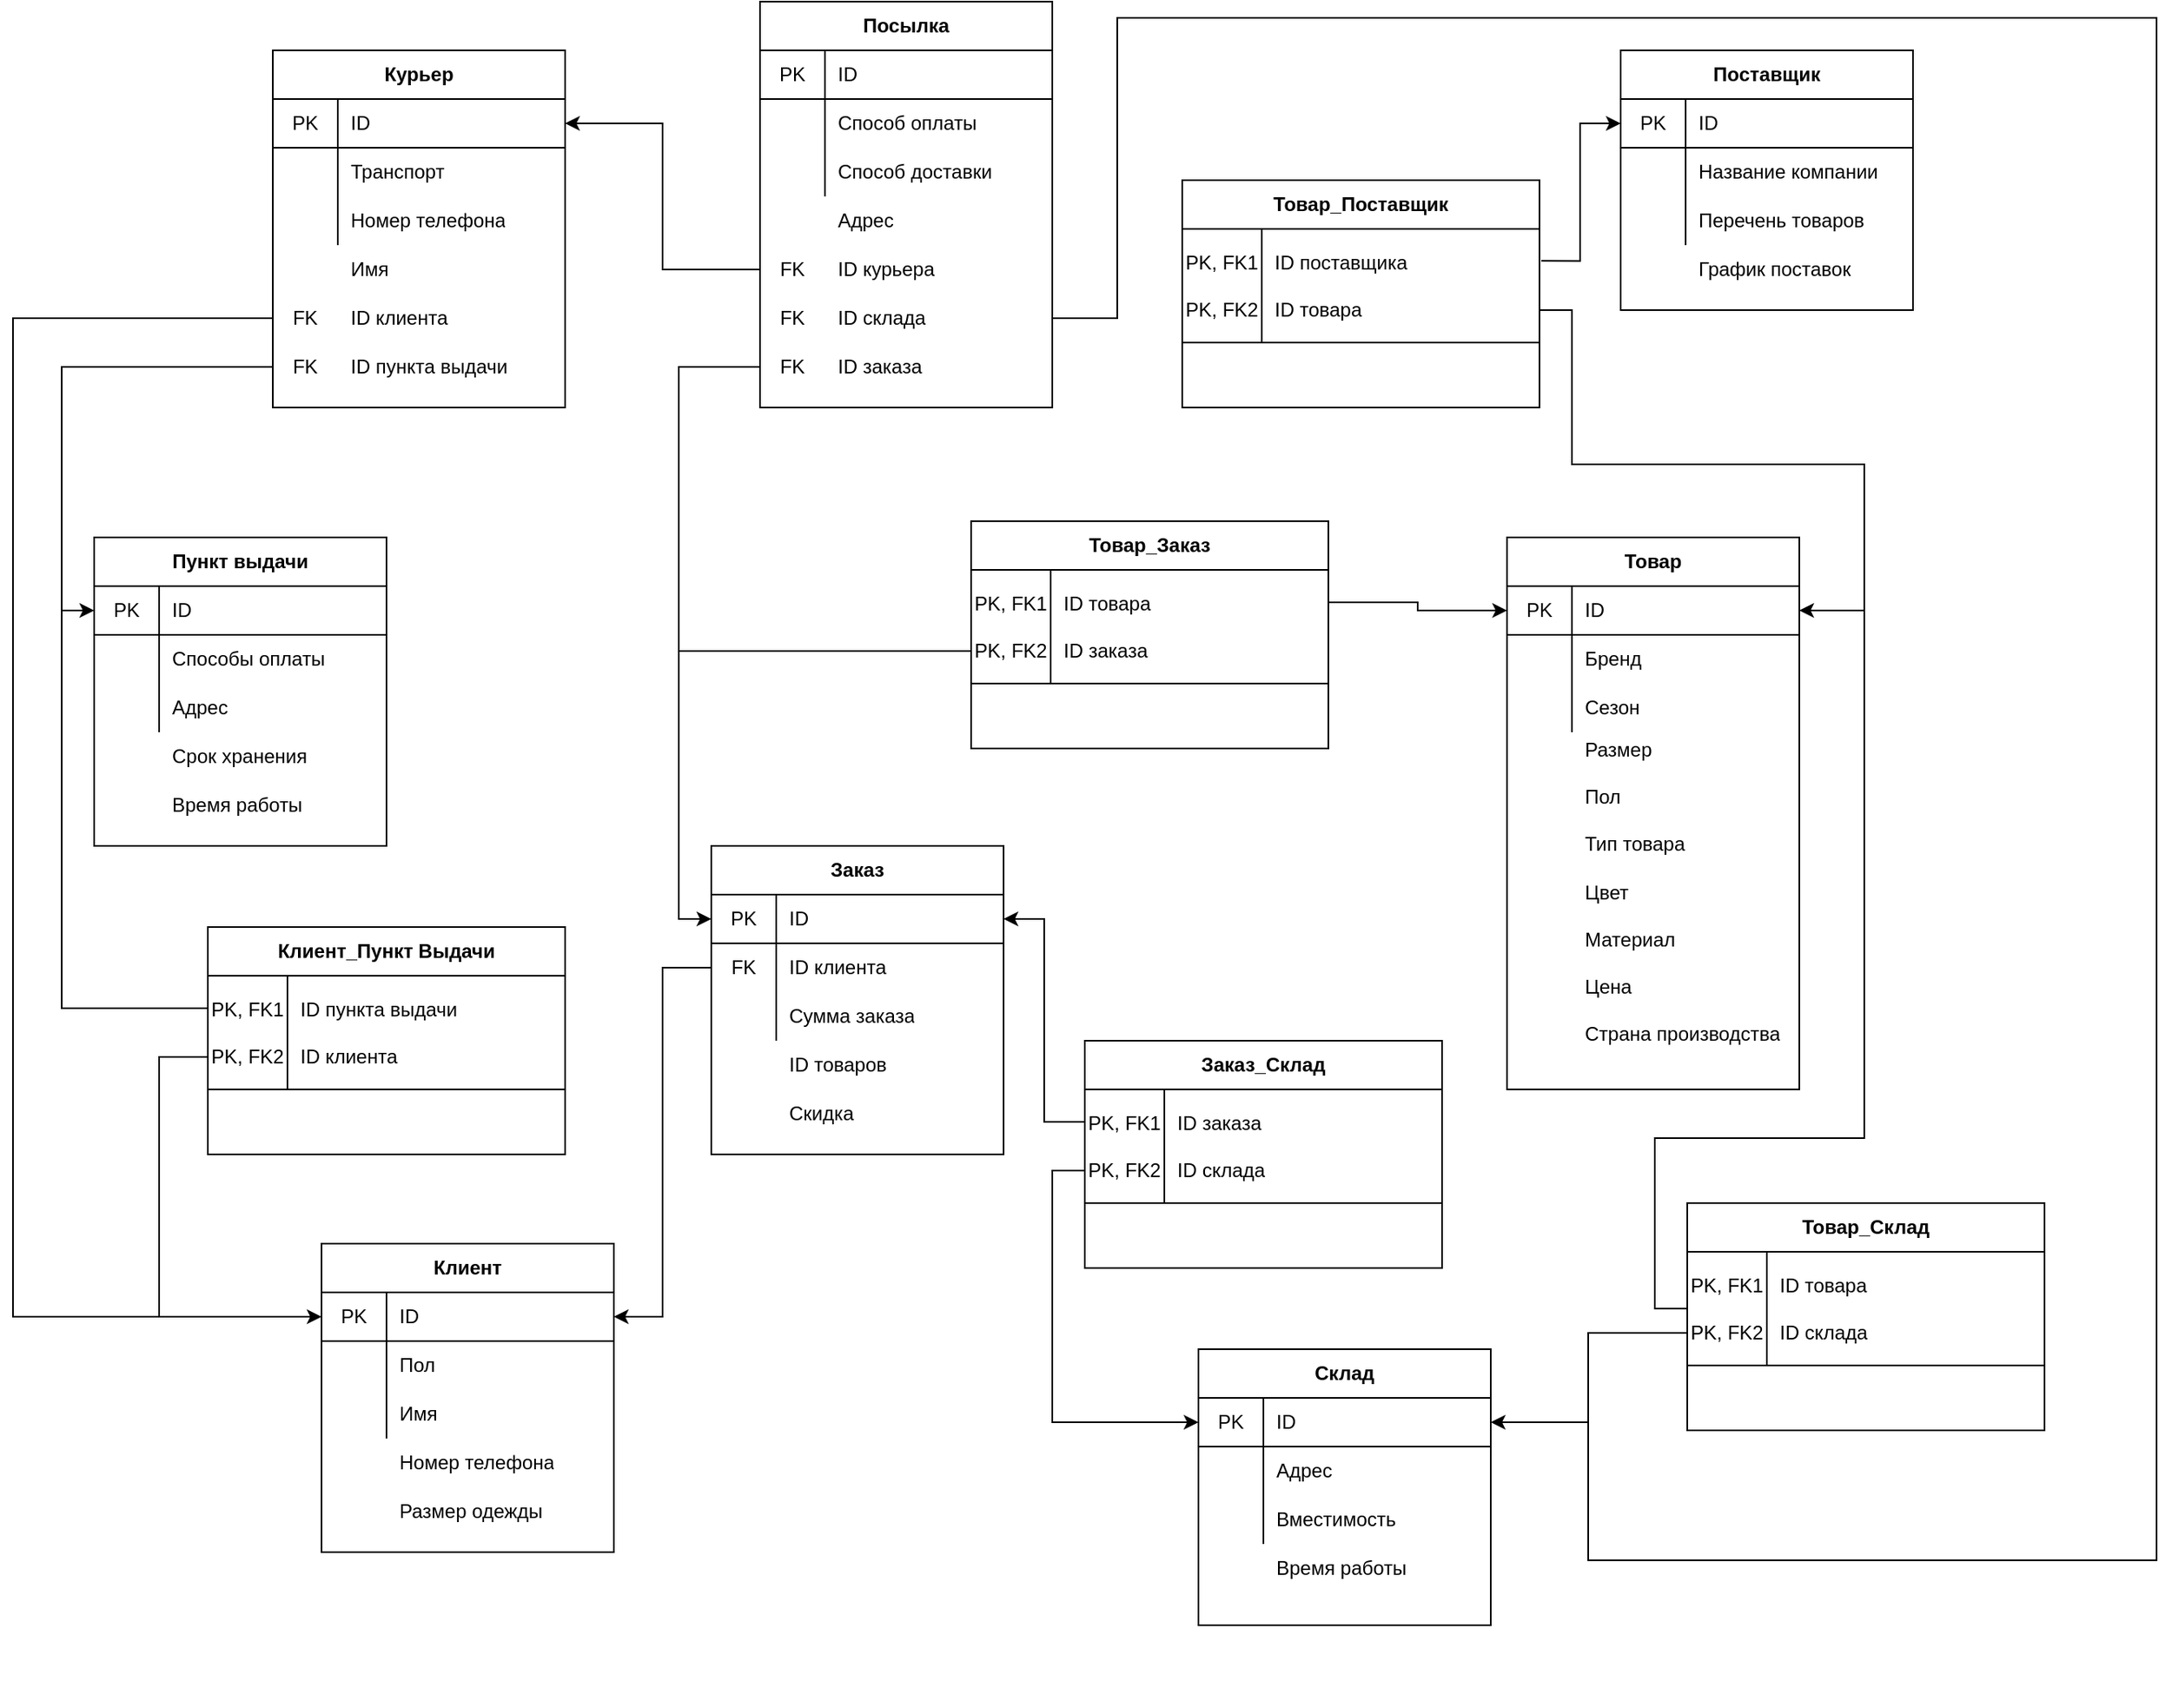 <mxfile version="13.7.9" type="github"><diagram id="lGKr7dU0mGZIIrM9pEWA" name="Page-1"><mxGraphModel dx="1609" dy="420" grid="1" gridSize="10" guides="1" tooltips="1" connect="1" arrows="1" fold="1" page="1" pageScale="1" pageWidth="827" pageHeight="1169" math="0" shadow="0"><root><mxCell id="0"/><mxCell id="1" parent="0"/><mxCell id="93q_RqFj7DSMZE6-uNA1-21" value="" style="group" vertex="1" connectable="0" parent="1"><mxGeometry x="150" y="70" width="180" height="220" as="geometry"/></mxCell><mxCell id="93q_RqFj7DSMZE6-uNA1-2" value="Курьер" style="shape=table;html=1;whiteSpace=wrap;startSize=30;container=1;collapsible=0;childLayout=tableLayout;fixedRows=1;rowLines=0;fontStyle=1;align=center;" vertex="1" parent="93q_RqFj7DSMZE6-uNA1-21"><mxGeometry width="180" height="220" as="geometry"/></mxCell><mxCell id="93q_RqFj7DSMZE6-uNA1-3" value="" style="shape=partialRectangle;html=1;whiteSpace=wrap;collapsible=0;dropTarget=0;pointerEvents=0;fillColor=none;top=0;left=0;bottom=1;right=0;points=[[0,0.5],[1,0.5]];portConstraint=eastwest;" vertex="1" parent="93q_RqFj7DSMZE6-uNA1-2"><mxGeometry y="30" width="180" height="30" as="geometry"/></mxCell><mxCell id="93q_RqFj7DSMZE6-uNA1-4" value="PK" style="shape=partialRectangle;html=1;whiteSpace=wrap;connectable=0;fillColor=none;top=0;left=0;bottom=0;right=0;overflow=hidden;" vertex="1" parent="93q_RqFj7DSMZE6-uNA1-3"><mxGeometry width="40" height="30" as="geometry"/></mxCell><mxCell id="93q_RqFj7DSMZE6-uNA1-5" value="ID" style="shape=partialRectangle;html=1;whiteSpace=wrap;connectable=0;fillColor=none;top=0;left=0;bottom=0;right=0;align=left;spacingLeft=6;overflow=hidden;" vertex="1" parent="93q_RqFj7DSMZE6-uNA1-3"><mxGeometry x="40" width="140" height="30" as="geometry"/></mxCell><mxCell id="93q_RqFj7DSMZE6-uNA1-6" value="" style="shape=partialRectangle;html=1;whiteSpace=wrap;collapsible=0;dropTarget=0;pointerEvents=0;fillColor=none;top=0;left=0;bottom=0;right=0;points=[[0,0.5],[1,0.5]];portConstraint=eastwest;" vertex="1" parent="93q_RqFj7DSMZE6-uNA1-2"><mxGeometry y="60" width="180" height="30" as="geometry"/></mxCell><mxCell id="93q_RqFj7DSMZE6-uNA1-7" value="" style="shape=partialRectangle;html=1;whiteSpace=wrap;connectable=0;fillColor=none;top=0;left=0;bottom=0;right=0;overflow=hidden;" vertex="1" parent="93q_RqFj7DSMZE6-uNA1-6"><mxGeometry width="40" height="30" as="geometry"/></mxCell><mxCell id="93q_RqFj7DSMZE6-uNA1-8" value="Транспорт" style="shape=partialRectangle;html=1;whiteSpace=wrap;connectable=0;fillColor=none;top=0;left=0;bottom=0;right=0;align=left;spacingLeft=6;overflow=hidden;" vertex="1" parent="93q_RqFj7DSMZE6-uNA1-6"><mxGeometry x="40" width="140" height="30" as="geometry"/></mxCell><mxCell id="93q_RqFj7DSMZE6-uNA1-9" value="" style="shape=partialRectangle;html=1;whiteSpace=wrap;collapsible=0;dropTarget=0;pointerEvents=0;fillColor=none;top=0;left=0;bottom=0;right=0;points=[[0,0.5],[1,0.5]];portConstraint=eastwest;" vertex="1" parent="93q_RqFj7DSMZE6-uNA1-2"><mxGeometry y="90" width="180" height="30" as="geometry"/></mxCell><mxCell id="93q_RqFj7DSMZE6-uNA1-10" value="" style="shape=partialRectangle;html=1;whiteSpace=wrap;connectable=0;fillColor=none;top=0;left=0;bottom=0;right=0;overflow=hidden;" vertex="1" parent="93q_RqFj7DSMZE6-uNA1-9"><mxGeometry width="40" height="30" as="geometry"/></mxCell><mxCell id="93q_RqFj7DSMZE6-uNA1-11" value="Номер телефона" style="shape=partialRectangle;html=1;whiteSpace=wrap;connectable=0;fillColor=none;top=0;left=0;bottom=0;right=0;align=left;spacingLeft=6;overflow=hidden;" vertex="1" parent="93q_RqFj7DSMZE6-uNA1-9"><mxGeometry x="40" width="140" height="30" as="geometry"/></mxCell><mxCell id="93q_RqFj7DSMZE6-uNA1-12" value="" style="shape=partialRectangle;html=1;whiteSpace=wrap;collapsible=0;dropTarget=0;pointerEvents=0;fillColor=none;top=0;left=0;bottom=0;right=0;points=[[0,0.5],[1,0.5]];portConstraint=eastwest;" vertex="1" parent="93q_RqFj7DSMZE6-uNA1-21"><mxGeometry y="120" width="180" height="30" as="geometry"/></mxCell><mxCell id="93q_RqFj7DSMZE6-uNA1-13" value="" style="shape=partialRectangle;html=1;whiteSpace=wrap;connectable=0;fillColor=none;top=0;left=0;bottom=0;right=0;overflow=hidden;" vertex="1" parent="93q_RqFj7DSMZE6-uNA1-12"><mxGeometry x="-10" width="50" height="30" as="geometry"/></mxCell><mxCell id="93q_RqFj7DSMZE6-uNA1-14" value="Имя" style="shape=partialRectangle;html=1;whiteSpace=wrap;connectable=0;fillColor=none;top=0;left=0;bottom=0;right=0;align=left;spacingLeft=6;overflow=hidden;" vertex="1" parent="93q_RqFj7DSMZE6-uNA1-12"><mxGeometry x="40" width="140" height="30" as="geometry"/></mxCell><mxCell id="93q_RqFj7DSMZE6-uNA1-15" value="" style="shape=partialRectangle;html=1;whiteSpace=wrap;collapsible=0;dropTarget=0;pointerEvents=0;fillColor=none;top=0;left=0;bottom=0;right=0;points=[[0,0.5],[1,0.5]];portConstraint=eastwest;" vertex="1" parent="93q_RqFj7DSMZE6-uNA1-21"><mxGeometry y="150" width="180" height="30" as="geometry"/></mxCell><mxCell id="93q_RqFj7DSMZE6-uNA1-16" value="FK" style="shape=partialRectangle;html=1;whiteSpace=wrap;connectable=0;fillColor=none;top=0;left=0;bottom=0;right=0;overflow=hidden;" vertex="1" parent="93q_RqFj7DSMZE6-uNA1-15"><mxGeometry width="40" height="30" as="geometry"/></mxCell><mxCell id="93q_RqFj7DSMZE6-uNA1-17" value="ID клиента" style="shape=partialRectangle;html=1;whiteSpace=wrap;connectable=0;fillColor=none;top=0;left=0;bottom=0;right=0;align=left;spacingLeft=6;overflow=hidden;" vertex="1" parent="93q_RqFj7DSMZE6-uNA1-15"><mxGeometry x="40" width="140" height="30" as="geometry"/></mxCell><mxCell id="93q_RqFj7DSMZE6-uNA1-18" value="" style="shape=partialRectangle;html=1;whiteSpace=wrap;collapsible=0;dropTarget=0;pointerEvents=0;fillColor=none;top=0;left=0;bottom=0;right=0;points=[[0,0.5],[1,0.5]];portConstraint=eastwest;" vertex="1" parent="93q_RqFj7DSMZE6-uNA1-21"><mxGeometry y="180" width="180" height="30" as="geometry"/></mxCell><mxCell id="93q_RqFj7DSMZE6-uNA1-19" value="FK" style="shape=partialRectangle;html=1;whiteSpace=wrap;connectable=0;fillColor=none;top=0;left=0;bottom=0;right=0;overflow=hidden;" vertex="1" parent="93q_RqFj7DSMZE6-uNA1-18"><mxGeometry width="40" height="30" as="geometry"/></mxCell><mxCell id="93q_RqFj7DSMZE6-uNA1-20" value="ID пункта выдачи" style="shape=partialRectangle;html=1;whiteSpace=wrap;connectable=0;fillColor=none;top=0;left=0;bottom=0;right=0;align=left;spacingLeft=6;overflow=hidden;" vertex="1" parent="93q_RqFj7DSMZE6-uNA1-18"><mxGeometry x="40" width="140" height="30" as="geometry"/></mxCell><mxCell id="93q_RqFj7DSMZE6-uNA1-44" value="" style="group" vertex="1" connectable="0" parent="1"><mxGeometry x="450" y="40" width="180" height="250" as="geometry"/></mxCell><mxCell id="93q_RqFj7DSMZE6-uNA1-22" value="Посылка" style="shape=table;html=1;whiteSpace=wrap;startSize=30;container=1;collapsible=0;childLayout=tableLayout;fixedRows=1;rowLines=0;fontStyle=1;align=center;" vertex="1" parent="93q_RqFj7DSMZE6-uNA1-44"><mxGeometry width="180" height="250" as="geometry"/></mxCell><mxCell id="93q_RqFj7DSMZE6-uNA1-23" value="" style="shape=partialRectangle;html=1;whiteSpace=wrap;collapsible=0;dropTarget=0;pointerEvents=0;fillColor=none;top=0;left=0;bottom=1;right=0;points=[[0,0.5],[1,0.5]];portConstraint=eastwest;" vertex="1" parent="93q_RqFj7DSMZE6-uNA1-22"><mxGeometry y="30" width="180" height="30" as="geometry"/></mxCell><mxCell id="93q_RqFj7DSMZE6-uNA1-24" value="PK" style="shape=partialRectangle;html=1;whiteSpace=wrap;connectable=0;fillColor=none;top=0;left=0;bottom=0;right=0;overflow=hidden;" vertex="1" parent="93q_RqFj7DSMZE6-uNA1-23"><mxGeometry width="40" height="30" as="geometry"/></mxCell><mxCell id="93q_RqFj7DSMZE6-uNA1-25" value="ID" style="shape=partialRectangle;html=1;whiteSpace=wrap;connectable=0;fillColor=none;top=0;left=0;bottom=0;right=0;align=left;spacingLeft=6;overflow=hidden;" vertex="1" parent="93q_RqFj7DSMZE6-uNA1-23"><mxGeometry x="40" width="140" height="30" as="geometry"/></mxCell><mxCell id="93q_RqFj7DSMZE6-uNA1-26" value="" style="shape=partialRectangle;html=1;whiteSpace=wrap;collapsible=0;dropTarget=0;pointerEvents=0;fillColor=none;top=0;left=0;bottom=0;right=0;points=[[0,0.5],[1,0.5]];portConstraint=eastwest;" vertex="1" parent="93q_RqFj7DSMZE6-uNA1-22"><mxGeometry y="60" width="180" height="30" as="geometry"/></mxCell><mxCell id="93q_RqFj7DSMZE6-uNA1-27" value="" style="shape=partialRectangle;html=1;whiteSpace=wrap;connectable=0;fillColor=none;top=0;left=0;bottom=0;right=0;overflow=hidden;" vertex="1" parent="93q_RqFj7DSMZE6-uNA1-26"><mxGeometry width="40" height="30" as="geometry"/></mxCell><mxCell id="93q_RqFj7DSMZE6-uNA1-28" value="Способ оплаты" style="shape=partialRectangle;html=1;whiteSpace=wrap;connectable=0;fillColor=none;top=0;left=0;bottom=0;right=0;align=left;spacingLeft=6;overflow=hidden;" vertex="1" parent="93q_RqFj7DSMZE6-uNA1-26"><mxGeometry x="40" width="140" height="30" as="geometry"/></mxCell><mxCell id="93q_RqFj7DSMZE6-uNA1-29" value="" style="shape=partialRectangle;html=1;whiteSpace=wrap;collapsible=0;dropTarget=0;pointerEvents=0;fillColor=none;top=0;left=0;bottom=0;right=0;points=[[0,0.5],[1,0.5]];portConstraint=eastwest;" vertex="1" parent="93q_RqFj7DSMZE6-uNA1-22"><mxGeometry y="90" width="180" height="30" as="geometry"/></mxCell><mxCell id="93q_RqFj7DSMZE6-uNA1-30" value="" style="shape=partialRectangle;html=1;whiteSpace=wrap;connectable=0;fillColor=none;top=0;left=0;bottom=0;right=0;overflow=hidden;" vertex="1" parent="93q_RqFj7DSMZE6-uNA1-29"><mxGeometry width="40" height="30" as="geometry"/></mxCell><mxCell id="93q_RqFj7DSMZE6-uNA1-31" value="Способ доставки" style="shape=partialRectangle;html=1;whiteSpace=wrap;connectable=0;fillColor=none;top=0;left=0;bottom=0;right=0;align=left;spacingLeft=6;overflow=hidden;" vertex="1" parent="93q_RqFj7DSMZE6-uNA1-29"><mxGeometry x="40" width="140" height="30" as="geometry"/></mxCell><mxCell id="93q_RqFj7DSMZE6-uNA1-32" value="" style="shape=partialRectangle;html=1;whiteSpace=wrap;collapsible=0;dropTarget=0;pointerEvents=0;fillColor=none;top=0;left=0;bottom=0;right=0;points=[[0,0.5],[1,0.5]];portConstraint=eastwest;" vertex="1" parent="93q_RqFj7DSMZE6-uNA1-44"><mxGeometry y="180" width="180" height="30" as="geometry"/></mxCell><mxCell id="93q_RqFj7DSMZE6-uNA1-33" value="FK" style="shape=partialRectangle;html=1;whiteSpace=wrap;connectable=0;fillColor=none;top=0;left=0;bottom=0;right=0;overflow=hidden;" vertex="1" parent="93q_RqFj7DSMZE6-uNA1-32"><mxGeometry width="40" height="30" as="geometry"/></mxCell><mxCell id="93q_RqFj7DSMZE6-uNA1-34" value="ID склада" style="shape=partialRectangle;html=1;whiteSpace=wrap;connectable=0;fillColor=none;top=0;left=0;bottom=0;right=0;align=left;spacingLeft=6;overflow=hidden;" vertex="1" parent="93q_RqFj7DSMZE6-uNA1-32"><mxGeometry x="40" width="140" height="30" as="geometry"/></mxCell><mxCell id="93q_RqFj7DSMZE6-uNA1-35" value="" style="shape=partialRectangle;html=1;whiteSpace=wrap;collapsible=0;dropTarget=0;pointerEvents=0;fillColor=none;top=0;left=0;bottom=0;right=0;points=[[0,0.5],[1,0.5]];portConstraint=eastwest;" vertex="1" parent="93q_RqFj7DSMZE6-uNA1-44"><mxGeometry y="150" width="180" height="30" as="geometry"/></mxCell><mxCell id="93q_RqFj7DSMZE6-uNA1-36" value="FK" style="shape=partialRectangle;html=1;whiteSpace=wrap;connectable=0;fillColor=none;top=0;left=0;bottom=0;right=0;overflow=hidden;" vertex="1" parent="93q_RqFj7DSMZE6-uNA1-35"><mxGeometry width="40" height="30" as="geometry"/></mxCell><mxCell id="93q_RqFj7DSMZE6-uNA1-37" value="ID курьера" style="shape=partialRectangle;html=1;whiteSpace=wrap;connectable=0;fillColor=none;top=0;left=0;bottom=0;right=0;align=left;spacingLeft=6;overflow=hidden;" vertex="1" parent="93q_RqFj7DSMZE6-uNA1-35"><mxGeometry x="40" width="140" height="30" as="geometry"/></mxCell><mxCell id="93q_RqFj7DSMZE6-uNA1-38" value="" style="shape=partialRectangle;html=1;whiteSpace=wrap;collapsible=0;dropTarget=0;pointerEvents=0;fillColor=none;top=0;left=0;bottom=0;right=0;points=[[0,0.5],[1,0.5]];portConstraint=eastwest;" vertex="1" parent="93q_RqFj7DSMZE6-uNA1-44"><mxGeometry y="120" width="180" height="30" as="geometry"/></mxCell><mxCell id="93q_RqFj7DSMZE6-uNA1-39" value="" style="shape=partialRectangle;html=1;whiteSpace=wrap;connectable=0;fillColor=none;top=0;left=0;bottom=0;right=0;overflow=hidden;" vertex="1" parent="93q_RqFj7DSMZE6-uNA1-38"><mxGeometry width="40" height="30" as="geometry"/></mxCell><mxCell id="93q_RqFj7DSMZE6-uNA1-40" value="Адрес" style="shape=partialRectangle;html=1;whiteSpace=wrap;connectable=0;fillColor=none;top=0;left=0;bottom=0;right=0;align=left;spacingLeft=6;overflow=hidden;" vertex="1" parent="93q_RqFj7DSMZE6-uNA1-38"><mxGeometry x="40" width="140" height="30" as="geometry"/></mxCell><mxCell id="93q_RqFj7DSMZE6-uNA1-41" value="" style="shape=partialRectangle;html=1;whiteSpace=wrap;collapsible=0;dropTarget=0;pointerEvents=0;fillColor=none;top=0;left=0;bottom=0;right=0;points=[[0,0.5],[1,0.5]];portConstraint=eastwest;" vertex="1" parent="93q_RqFj7DSMZE6-uNA1-44"><mxGeometry y="210" width="180" height="30" as="geometry"/></mxCell><mxCell id="93q_RqFj7DSMZE6-uNA1-42" value="FK" style="shape=partialRectangle;html=1;whiteSpace=wrap;connectable=0;fillColor=none;top=0;left=0;bottom=0;right=0;overflow=hidden;" vertex="1" parent="93q_RqFj7DSMZE6-uNA1-41"><mxGeometry width="40" height="30" as="geometry"/></mxCell><mxCell id="93q_RqFj7DSMZE6-uNA1-43" value="ID заказа" style="shape=partialRectangle;html=1;whiteSpace=wrap;connectable=0;fillColor=none;top=0;left=0;bottom=0;right=0;align=left;spacingLeft=6;overflow=hidden;" vertex="1" parent="93q_RqFj7DSMZE6-uNA1-41"><mxGeometry x="40" width="140" height="30" as="geometry"/></mxCell><mxCell id="93q_RqFj7DSMZE6-uNA1-113" value="" style="group" vertex="1" connectable="0" parent="1"><mxGeometry x="910" y="370" width="180" height="340" as="geometry"/></mxCell><mxCell id="93q_RqFj7DSMZE6-uNA1-45" value="" style="group" vertex="1" connectable="0" parent="93q_RqFj7DSMZE6-uNA1-113"><mxGeometry width="180" height="340" as="geometry"/></mxCell><mxCell id="93q_RqFj7DSMZE6-uNA1-46" value="Товар" style="shape=table;html=1;whiteSpace=wrap;startSize=30;container=1;collapsible=0;childLayout=tableLayout;fixedRows=1;rowLines=0;fontStyle=1;align=center;" vertex="1" parent="93q_RqFj7DSMZE6-uNA1-45"><mxGeometry width="180" height="340" as="geometry"/></mxCell><mxCell id="93q_RqFj7DSMZE6-uNA1-47" value="" style="shape=partialRectangle;html=1;whiteSpace=wrap;collapsible=0;dropTarget=0;pointerEvents=0;fillColor=none;top=0;left=0;bottom=1;right=0;points=[[0,0.5],[1,0.5]];portConstraint=eastwest;" vertex="1" parent="93q_RqFj7DSMZE6-uNA1-46"><mxGeometry y="30" width="180" height="30" as="geometry"/></mxCell><mxCell id="93q_RqFj7DSMZE6-uNA1-48" value="PK" style="shape=partialRectangle;html=1;whiteSpace=wrap;connectable=0;fillColor=none;top=0;left=0;bottom=0;right=0;overflow=hidden;" vertex="1" parent="93q_RqFj7DSMZE6-uNA1-47"><mxGeometry width="40" height="30" as="geometry"/></mxCell><mxCell id="93q_RqFj7DSMZE6-uNA1-49" value="ID" style="shape=partialRectangle;html=1;whiteSpace=wrap;connectable=0;fillColor=none;top=0;left=0;bottom=0;right=0;align=left;spacingLeft=6;overflow=hidden;" vertex="1" parent="93q_RqFj7DSMZE6-uNA1-47"><mxGeometry x="40" width="140" height="30" as="geometry"/></mxCell><mxCell id="93q_RqFj7DSMZE6-uNA1-50" value="" style="shape=partialRectangle;html=1;whiteSpace=wrap;collapsible=0;dropTarget=0;pointerEvents=0;fillColor=none;top=0;left=0;bottom=0;right=0;points=[[0,0.5],[1,0.5]];portConstraint=eastwest;" vertex="1" parent="93q_RqFj7DSMZE6-uNA1-46"><mxGeometry y="60" width="180" height="30" as="geometry"/></mxCell><mxCell id="93q_RqFj7DSMZE6-uNA1-51" value="" style="shape=partialRectangle;html=1;whiteSpace=wrap;connectable=0;fillColor=none;top=0;left=0;bottom=0;right=0;overflow=hidden;" vertex="1" parent="93q_RqFj7DSMZE6-uNA1-50"><mxGeometry width="40" height="30" as="geometry"/></mxCell><mxCell id="93q_RqFj7DSMZE6-uNA1-52" value="Бренд" style="shape=partialRectangle;html=1;whiteSpace=wrap;connectable=0;fillColor=none;top=0;left=0;bottom=0;right=0;align=left;spacingLeft=6;overflow=hidden;" vertex="1" parent="93q_RqFj7DSMZE6-uNA1-50"><mxGeometry x="40" width="140" height="30" as="geometry"/></mxCell><mxCell id="93q_RqFj7DSMZE6-uNA1-53" value="" style="shape=partialRectangle;html=1;whiteSpace=wrap;collapsible=0;dropTarget=0;pointerEvents=0;fillColor=none;top=0;left=0;bottom=0;right=0;points=[[0,0.5],[1,0.5]];portConstraint=eastwest;" vertex="1" parent="93q_RqFj7DSMZE6-uNA1-46"><mxGeometry y="90" width="180" height="30" as="geometry"/></mxCell><mxCell id="93q_RqFj7DSMZE6-uNA1-54" value="" style="shape=partialRectangle;html=1;whiteSpace=wrap;connectable=0;fillColor=none;top=0;left=0;bottom=0;right=0;overflow=hidden;" vertex="1" parent="93q_RqFj7DSMZE6-uNA1-53"><mxGeometry width="40" height="30" as="geometry"/></mxCell><mxCell id="93q_RqFj7DSMZE6-uNA1-55" value="Сезон" style="shape=partialRectangle;html=1;whiteSpace=wrap;connectable=0;fillColor=none;top=0;left=0;bottom=0;right=0;align=left;spacingLeft=6;overflow=hidden;" vertex="1" parent="93q_RqFj7DSMZE6-uNA1-53"><mxGeometry x="40" width="140" height="30" as="geometry"/></mxCell><mxCell id="93q_RqFj7DSMZE6-uNA1-56" value="" style="shape=partialRectangle;html=1;whiteSpace=wrap;collapsible=0;dropTarget=0;pointerEvents=0;fillColor=none;top=0;left=0;bottom=0;right=0;points=[[0,0.5],[1,0.5]];portConstraint=eastwest;" vertex="1" parent="93q_RqFj7DSMZE6-uNA1-45"><mxGeometry y="174.857" width="180" height="29.143" as="geometry"/></mxCell><mxCell id="93q_RqFj7DSMZE6-uNA1-57" value="" style="shape=partialRectangle;html=1;whiteSpace=wrap;connectable=0;fillColor=none;top=0;left=0;bottom=0;right=0;overflow=hidden;" vertex="1" parent="93q_RqFj7DSMZE6-uNA1-56"><mxGeometry width="40" height="29.143" as="geometry"/></mxCell><mxCell id="93q_RqFj7DSMZE6-uNA1-58" value="Тип товара" style="shape=partialRectangle;html=1;whiteSpace=wrap;connectable=0;fillColor=none;top=0;left=0;bottom=0;right=0;align=left;spacingLeft=6;overflow=hidden;" vertex="1" parent="93q_RqFj7DSMZE6-uNA1-56"><mxGeometry x="40" width="140" height="29.143" as="geometry"/></mxCell><mxCell id="93q_RqFj7DSMZE6-uNA1-59" value="" style="shape=partialRectangle;html=1;whiteSpace=wrap;collapsible=0;dropTarget=0;pointerEvents=0;fillColor=none;top=0;left=0;bottom=0;right=0;points=[[0,0.5],[1,0.5]];portConstraint=eastwest;" vertex="1" parent="93q_RqFj7DSMZE6-uNA1-45"><mxGeometry y="145.714" width="180" height="29.143" as="geometry"/></mxCell><mxCell id="93q_RqFj7DSMZE6-uNA1-60" value="" style="shape=partialRectangle;html=1;whiteSpace=wrap;connectable=0;fillColor=none;top=0;left=0;bottom=0;right=0;overflow=hidden;" vertex="1" parent="93q_RqFj7DSMZE6-uNA1-59"><mxGeometry width="40" height="29.143" as="geometry"/></mxCell><mxCell id="93q_RqFj7DSMZE6-uNA1-61" value="Пол" style="shape=partialRectangle;html=1;whiteSpace=wrap;connectable=0;fillColor=none;top=0;left=0;bottom=0;right=0;align=left;spacingLeft=6;overflow=hidden;" vertex="1" parent="93q_RqFj7DSMZE6-uNA1-59"><mxGeometry x="40" width="140" height="29.143" as="geometry"/></mxCell><mxCell id="93q_RqFj7DSMZE6-uNA1-62" value="" style="shape=partialRectangle;html=1;whiteSpace=wrap;collapsible=0;dropTarget=0;pointerEvents=0;fillColor=none;top=0;left=0;bottom=0;right=0;points=[[0,0.5],[1,0.5]];portConstraint=eastwest;" vertex="1" parent="93q_RqFj7DSMZE6-uNA1-45"><mxGeometry y="116.571" width="180" height="29.143" as="geometry"/></mxCell><mxCell id="93q_RqFj7DSMZE6-uNA1-63" value="" style="shape=partialRectangle;html=1;whiteSpace=wrap;connectable=0;fillColor=none;top=0;left=0;bottom=0;right=0;overflow=hidden;" vertex="1" parent="93q_RqFj7DSMZE6-uNA1-62"><mxGeometry width="40" height="29.143" as="geometry"/></mxCell><mxCell id="93q_RqFj7DSMZE6-uNA1-64" value="Размер" style="shape=partialRectangle;html=1;whiteSpace=wrap;connectable=0;fillColor=none;top=0;left=0;bottom=0;right=0;align=left;spacingLeft=6;overflow=hidden;" vertex="1" parent="93q_RqFj7DSMZE6-uNA1-62"><mxGeometry x="40" width="140" height="29.143" as="geometry"/></mxCell><mxCell id="93q_RqFj7DSMZE6-uNA1-65" value="" style="shape=partialRectangle;html=1;whiteSpace=wrap;collapsible=0;dropTarget=0;pointerEvents=0;fillColor=none;top=0;left=0;bottom=0;right=0;points=[[0,0.5],[1,0.5]];portConstraint=eastwest;" vertex="1" parent="93q_RqFj7DSMZE6-uNA1-45"><mxGeometry y="204" width="180" height="29.143" as="geometry"/></mxCell><mxCell id="93q_RqFj7DSMZE6-uNA1-66" value="" style="shape=partialRectangle;html=1;whiteSpace=wrap;connectable=0;fillColor=none;top=0;left=0;bottom=0;right=0;overflow=hidden;" vertex="1" parent="93q_RqFj7DSMZE6-uNA1-65"><mxGeometry width="40" height="29.143" as="geometry"/></mxCell><mxCell id="93q_RqFj7DSMZE6-uNA1-67" value="Цвет" style="shape=partialRectangle;html=1;whiteSpace=wrap;connectable=0;fillColor=none;top=0;left=0;bottom=0;right=0;align=left;spacingLeft=6;overflow=hidden;" vertex="1" parent="93q_RqFj7DSMZE6-uNA1-65"><mxGeometry x="40" width="140" height="29.143" as="geometry"/></mxCell><mxCell id="93q_RqFj7DSMZE6-uNA1-104" value="" style="shape=partialRectangle;html=1;whiteSpace=wrap;collapsible=0;dropTarget=0;pointerEvents=0;fillColor=none;top=0;left=0;bottom=0;right=0;points=[[0,0.5],[1,0.5]];portConstraint=eastwest;" vertex="1" parent="93q_RqFj7DSMZE6-uNA1-45"><mxGeometry y="233.143" width="180" height="29.143" as="geometry"/></mxCell><mxCell id="93q_RqFj7DSMZE6-uNA1-105" value="" style="shape=partialRectangle;html=1;whiteSpace=wrap;connectable=0;fillColor=none;top=0;left=0;bottom=0;right=0;overflow=hidden;" vertex="1" parent="93q_RqFj7DSMZE6-uNA1-104"><mxGeometry width="40" height="29.143" as="geometry"/></mxCell><mxCell id="93q_RqFj7DSMZE6-uNA1-106" value="Материал" style="shape=partialRectangle;html=1;whiteSpace=wrap;connectable=0;fillColor=none;top=0;left=0;bottom=0;right=0;align=left;spacingLeft=6;overflow=hidden;" vertex="1" parent="93q_RqFj7DSMZE6-uNA1-104"><mxGeometry x="40" width="140" height="29.143" as="geometry"/></mxCell><mxCell id="93q_RqFj7DSMZE6-uNA1-107" value="" style="shape=partialRectangle;html=1;whiteSpace=wrap;collapsible=0;dropTarget=0;pointerEvents=0;fillColor=none;top=0;left=0;bottom=0;right=0;points=[[0,0.5],[1,0.5]];portConstraint=eastwest;" vertex="1" parent="93q_RqFj7DSMZE6-uNA1-45"><mxGeometry y="262.286" width="180" height="29.143" as="geometry"/></mxCell><mxCell id="93q_RqFj7DSMZE6-uNA1-108" value="" style="shape=partialRectangle;html=1;whiteSpace=wrap;connectable=0;fillColor=none;top=0;left=0;bottom=0;right=0;overflow=hidden;" vertex="1" parent="93q_RqFj7DSMZE6-uNA1-107"><mxGeometry width="40" height="29.143" as="geometry"/></mxCell><mxCell id="93q_RqFj7DSMZE6-uNA1-109" value="Цена" style="shape=partialRectangle;html=1;whiteSpace=wrap;connectable=0;fillColor=none;top=0;left=0;bottom=0;right=0;align=left;spacingLeft=6;overflow=hidden;" vertex="1" parent="93q_RqFj7DSMZE6-uNA1-107"><mxGeometry x="40" width="140" height="29.143" as="geometry"/></mxCell><mxCell id="93q_RqFj7DSMZE6-uNA1-110" value="" style="shape=partialRectangle;html=1;whiteSpace=wrap;collapsible=0;dropTarget=0;pointerEvents=0;fillColor=none;top=0;left=0;bottom=0;right=0;points=[[0,0.5],[1,0.5]];portConstraint=eastwest;" vertex="1" parent="93q_RqFj7DSMZE6-uNA1-45"><mxGeometry y="291.429" width="180" height="29.143" as="geometry"/></mxCell><mxCell id="93q_RqFj7DSMZE6-uNA1-111" value="" style="shape=partialRectangle;html=1;whiteSpace=wrap;connectable=0;fillColor=none;top=0;left=0;bottom=0;right=0;overflow=hidden;" vertex="1" parent="93q_RqFj7DSMZE6-uNA1-110"><mxGeometry width="40" height="29.143" as="geometry"/></mxCell><mxCell id="93q_RqFj7DSMZE6-uNA1-112" value="Страна производства" style="shape=partialRectangle;html=1;whiteSpace=wrap;connectable=0;fillColor=none;top=0;left=0;bottom=0;right=0;align=left;spacingLeft=6;overflow=hidden;" vertex="1" parent="93q_RqFj7DSMZE6-uNA1-110"><mxGeometry x="40" width="140" height="29.143" as="geometry"/></mxCell><mxCell id="93q_RqFj7DSMZE6-uNA1-119" value="" style="group" vertex="1" connectable="0" parent="1"><mxGeometry x="980" y="70" width="180" height="220" as="geometry"/></mxCell><mxCell id="93q_RqFj7DSMZE6-uNA1-120" value="Поставщик" style="shape=table;html=1;whiteSpace=wrap;startSize=30;container=1;collapsible=0;childLayout=tableLayout;fixedRows=1;rowLines=0;fontStyle=1;align=center;" vertex="1" parent="93q_RqFj7DSMZE6-uNA1-119"><mxGeometry width="180" height="160" as="geometry"/></mxCell><mxCell id="93q_RqFj7DSMZE6-uNA1-121" value="" style="shape=partialRectangle;html=1;whiteSpace=wrap;collapsible=0;dropTarget=0;pointerEvents=0;fillColor=none;top=0;left=0;bottom=1;right=0;points=[[0,0.5],[1,0.5]];portConstraint=eastwest;" vertex="1" parent="93q_RqFj7DSMZE6-uNA1-120"><mxGeometry y="30" width="180" height="30" as="geometry"/></mxCell><mxCell id="93q_RqFj7DSMZE6-uNA1-122" value="PK" style="shape=partialRectangle;html=1;whiteSpace=wrap;connectable=0;fillColor=none;top=0;left=0;bottom=0;right=0;overflow=hidden;" vertex="1" parent="93q_RqFj7DSMZE6-uNA1-121"><mxGeometry width="40" height="30" as="geometry"/></mxCell><mxCell id="93q_RqFj7DSMZE6-uNA1-123" value="ID" style="shape=partialRectangle;html=1;whiteSpace=wrap;connectable=0;fillColor=none;top=0;left=0;bottom=0;right=0;align=left;spacingLeft=6;overflow=hidden;" vertex="1" parent="93q_RqFj7DSMZE6-uNA1-121"><mxGeometry x="40" width="140" height="30" as="geometry"/></mxCell><mxCell id="93q_RqFj7DSMZE6-uNA1-124" value="" style="shape=partialRectangle;html=1;whiteSpace=wrap;collapsible=0;dropTarget=0;pointerEvents=0;fillColor=none;top=0;left=0;bottom=0;right=0;points=[[0,0.5],[1,0.5]];portConstraint=eastwest;" vertex="1" parent="93q_RqFj7DSMZE6-uNA1-120"><mxGeometry y="60" width="180" height="30" as="geometry"/></mxCell><mxCell id="93q_RqFj7DSMZE6-uNA1-125" value="" style="shape=partialRectangle;html=1;whiteSpace=wrap;connectable=0;fillColor=none;top=0;left=0;bottom=0;right=0;overflow=hidden;" vertex="1" parent="93q_RqFj7DSMZE6-uNA1-124"><mxGeometry width="40" height="30" as="geometry"/></mxCell><mxCell id="93q_RqFj7DSMZE6-uNA1-126" value="Название компании" style="shape=partialRectangle;html=1;whiteSpace=wrap;connectable=0;fillColor=none;top=0;left=0;bottom=0;right=0;align=left;spacingLeft=6;overflow=hidden;" vertex="1" parent="93q_RqFj7DSMZE6-uNA1-124"><mxGeometry x="40" width="140" height="30" as="geometry"/></mxCell><mxCell id="93q_RqFj7DSMZE6-uNA1-127" value="" style="shape=partialRectangle;html=1;whiteSpace=wrap;collapsible=0;dropTarget=0;pointerEvents=0;fillColor=none;top=0;left=0;bottom=0;right=0;points=[[0,0.5],[1,0.5]];portConstraint=eastwest;" vertex="1" parent="93q_RqFj7DSMZE6-uNA1-120"><mxGeometry y="90" width="180" height="30" as="geometry"/></mxCell><mxCell id="93q_RqFj7DSMZE6-uNA1-128" value="" style="shape=partialRectangle;html=1;whiteSpace=wrap;connectable=0;fillColor=none;top=0;left=0;bottom=0;right=0;overflow=hidden;" vertex="1" parent="93q_RqFj7DSMZE6-uNA1-127"><mxGeometry width="40" height="30" as="geometry"/></mxCell><mxCell id="93q_RqFj7DSMZE6-uNA1-129" value="Перечень товаров" style="shape=partialRectangle;html=1;whiteSpace=wrap;connectable=0;fillColor=none;top=0;left=0;bottom=0;right=0;align=left;spacingLeft=6;overflow=hidden;" vertex="1" parent="93q_RqFj7DSMZE6-uNA1-127"><mxGeometry x="40" width="140" height="30" as="geometry"/></mxCell><mxCell id="93q_RqFj7DSMZE6-uNA1-130" value="" style="shape=partialRectangle;html=1;whiteSpace=wrap;collapsible=0;dropTarget=0;pointerEvents=0;fillColor=none;top=0;left=0;bottom=0;right=0;points=[[0,0.5],[1,0.5]];portConstraint=eastwest;" vertex="1" parent="93q_RqFj7DSMZE6-uNA1-119"><mxGeometry y="120.0" width="180" height="30.0" as="geometry"/></mxCell><mxCell id="93q_RqFj7DSMZE6-uNA1-131" value="" style="shape=partialRectangle;html=1;whiteSpace=wrap;connectable=0;fillColor=none;top=0;left=0;bottom=0;right=0;overflow=hidden;" vertex="1" parent="93q_RqFj7DSMZE6-uNA1-130"><mxGeometry x="-10" width="50" height="30.0" as="geometry"/></mxCell><mxCell id="93q_RqFj7DSMZE6-uNA1-132" value="График поставок" style="shape=partialRectangle;html=1;whiteSpace=wrap;connectable=0;fillColor=none;top=0;left=0;bottom=0;right=0;align=left;spacingLeft=6;overflow=hidden;" vertex="1" parent="93q_RqFj7DSMZE6-uNA1-130"><mxGeometry x="40" width="140" height="30.0" as="geometry"/></mxCell><mxCell id="93q_RqFj7DSMZE6-uNA1-181" value="" style="group" vertex="1" connectable="0" parent="1"><mxGeometry x="420" y="560" width="180" height="220" as="geometry"/></mxCell><mxCell id="93q_RqFj7DSMZE6-uNA1-161" value="" style="group" vertex="1" connectable="0" parent="93q_RqFj7DSMZE6-uNA1-181"><mxGeometry width="180" height="220" as="geometry"/></mxCell><mxCell id="93q_RqFj7DSMZE6-uNA1-162" value="Заказ" style="shape=table;html=1;whiteSpace=wrap;startSize=30;container=1;collapsible=0;childLayout=tableLayout;fixedRows=1;rowLines=0;fontStyle=1;align=center;" vertex="1" parent="93q_RqFj7DSMZE6-uNA1-161"><mxGeometry width="180" height="190" as="geometry"/></mxCell><mxCell id="93q_RqFj7DSMZE6-uNA1-163" value="" style="shape=partialRectangle;html=1;whiteSpace=wrap;collapsible=0;dropTarget=0;pointerEvents=0;fillColor=none;top=0;left=0;bottom=1;right=0;points=[[0,0.5],[1,0.5]];portConstraint=eastwest;" vertex="1" parent="93q_RqFj7DSMZE6-uNA1-162"><mxGeometry y="30" width="180" height="30" as="geometry"/></mxCell><mxCell id="93q_RqFj7DSMZE6-uNA1-164" value="PK" style="shape=partialRectangle;html=1;whiteSpace=wrap;connectable=0;fillColor=none;top=0;left=0;bottom=0;right=0;overflow=hidden;" vertex="1" parent="93q_RqFj7DSMZE6-uNA1-163"><mxGeometry width="40" height="30" as="geometry"/></mxCell><mxCell id="93q_RqFj7DSMZE6-uNA1-165" value="ID" style="shape=partialRectangle;html=1;whiteSpace=wrap;connectable=0;fillColor=none;top=0;left=0;bottom=0;right=0;align=left;spacingLeft=6;overflow=hidden;" vertex="1" parent="93q_RqFj7DSMZE6-uNA1-163"><mxGeometry x="40" width="140" height="30" as="geometry"/></mxCell><mxCell id="93q_RqFj7DSMZE6-uNA1-166" value="" style="shape=partialRectangle;html=1;whiteSpace=wrap;collapsible=0;dropTarget=0;pointerEvents=0;fillColor=none;top=0;left=0;bottom=0;right=0;points=[[0,0.5],[1,0.5]];portConstraint=eastwest;" vertex="1" parent="93q_RqFj7DSMZE6-uNA1-162"><mxGeometry y="60" width="180" height="30" as="geometry"/></mxCell><mxCell id="93q_RqFj7DSMZE6-uNA1-167" value="FK" style="shape=partialRectangle;html=1;whiteSpace=wrap;connectable=0;fillColor=none;top=0;left=0;bottom=0;right=0;overflow=hidden;" vertex="1" parent="93q_RqFj7DSMZE6-uNA1-166"><mxGeometry width="40" height="30" as="geometry"/></mxCell><mxCell id="93q_RqFj7DSMZE6-uNA1-168" value="ID клиента" style="shape=partialRectangle;html=1;whiteSpace=wrap;connectable=0;fillColor=none;top=0;left=0;bottom=0;right=0;align=left;spacingLeft=6;overflow=hidden;" vertex="1" parent="93q_RqFj7DSMZE6-uNA1-166"><mxGeometry x="40" width="140" height="30" as="geometry"/></mxCell><mxCell id="93q_RqFj7DSMZE6-uNA1-169" value="" style="shape=partialRectangle;html=1;whiteSpace=wrap;collapsible=0;dropTarget=0;pointerEvents=0;fillColor=none;top=0;left=0;bottom=0;right=0;points=[[0,0.5],[1,0.5]];portConstraint=eastwest;" vertex="1" parent="93q_RqFj7DSMZE6-uNA1-162"><mxGeometry y="90" width="180" height="30" as="geometry"/></mxCell><mxCell id="93q_RqFj7DSMZE6-uNA1-170" value="" style="shape=partialRectangle;html=1;whiteSpace=wrap;connectable=0;fillColor=none;top=0;left=0;bottom=0;right=0;overflow=hidden;" vertex="1" parent="93q_RqFj7DSMZE6-uNA1-169"><mxGeometry width="40" height="30" as="geometry"/></mxCell><mxCell id="93q_RqFj7DSMZE6-uNA1-171" value="Сумма заказа" style="shape=partialRectangle;html=1;whiteSpace=wrap;connectable=0;fillColor=none;top=0;left=0;bottom=0;right=0;align=left;spacingLeft=6;overflow=hidden;" vertex="1" parent="93q_RqFj7DSMZE6-uNA1-169"><mxGeometry x="40" width="140" height="30" as="geometry"/></mxCell><mxCell id="93q_RqFj7DSMZE6-uNA1-172" value="" style="shape=partialRectangle;html=1;whiteSpace=wrap;collapsible=0;dropTarget=0;pointerEvents=0;fillColor=none;top=0;left=0;bottom=0;right=0;points=[[0,0.5],[1,0.5]];portConstraint=eastwest;" vertex="1" parent="93q_RqFj7DSMZE6-uNA1-161"><mxGeometry y="120" width="180" height="30" as="geometry"/></mxCell><mxCell id="93q_RqFj7DSMZE6-uNA1-173" value="" style="shape=partialRectangle;html=1;whiteSpace=wrap;connectable=0;fillColor=none;top=0;left=0;bottom=0;right=0;overflow=hidden;" vertex="1" parent="93q_RqFj7DSMZE6-uNA1-172"><mxGeometry x="-10" width="50" height="30" as="geometry"/></mxCell><mxCell id="93q_RqFj7DSMZE6-uNA1-174" value="ID товаров" style="shape=partialRectangle;html=1;whiteSpace=wrap;connectable=0;fillColor=none;top=0;left=0;bottom=0;right=0;align=left;spacingLeft=6;overflow=hidden;" vertex="1" parent="93q_RqFj7DSMZE6-uNA1-172"><mxGeometry x="40" width="140" height="30" as="geometry"/></mxCell><mxCell id="93q_RqFj7DSMZE6-uNA1-175" value="" style="shape=partialRectangle;html=1;whiteSpace=wrap;collapsible=0;dropTarget=0;pointerEvents=0;fillColor=none;top=0;left=0;bottom=0;right=0;points=[[0,0.5],[1,0.5]];portConstraint=eastwest;" vertex="1" parent="93q_RqFj7DSMZE6-uNA1-161"><mxGeometry y="150" width="180" height="30" as="geometry"/></mxCell><mxCell id="93q_RqFj7DSMZE6-uNA1-176" value="" style="shape=partialRectangle;html=1;whiteSpace=wrap;connectable=0;fillColor=none;top=0;left=0;bottom=0;right=0;overflow=hidden;" vertex="1" parent="93q_RqFj7DSMZE6-uNA1-175"><mxGeometry width="40" height="30" as="geometry"/></mxCell><mxCell id="93q_RqFj7DSMZE6-uNA1-177" value="Скидка" style="shape=partialRectangle;html=1;whiteSpace=wrap;connectable=0;fillColor=none;top=0;left=0;bottom=0;right=0;align=left;spacingLeft=6;overflow=hidden;" vertex="1" parent="93q_RqFj7DSMZE6-uNA1-175"><mxGeometry x="40" width="140" height="30" as="geometry"/></mxCell><mxCell id="93q_RqFj7DSMZE6-uNA1-202" value="" style="group" vertex="1" connectable="0" parent="1"><mxGeometry x="180" y="805" width="180" height="220" as="geometry"/></mxCell><mxCell id="93q_RqFj7DSMZE6-uNA1-182" value="" style="group" vertex="1" connectable="0" parent="93q_RqFj7DSMZE6-uNA1-202"><mxGeometry width="180" height="220" as="geometry"/></mxCell><mxCell id="93q_RqFj7DSMZE6-uNA1-183" value="Клиент" style="shape=table;html=1;whiteSpace=wrap;startSize=30;container=1;collapsible=0;childLayout=tableLayout;fixedRows=1;rowLines=0;fontStyle=1;align=center;" vertex="1" parent="93q_RqFj7DSMZE6-uNA1-182"><mxGeometry width="180" height="190" as="geometry"/></mxCell><mxCell id="93q_RqFj7DSMZE6-uNA1-184" value="" style="shape=partialRectangle;html=1;whiteSpace=wrap;collapsible=0;dropTarget=0;pointerEvents=0;fillColor=none;top=0;left=0;bottom=1;right=0;points=[[0,0.5],[1,0.5]];portConstraint=eastwest;" vertex="1" parent="93q_RqFj7DSMZE6-uNA1-183"><mxGeometry y="30" width="180" height="30" as="geometry"/></mxCell><mxCell id="93q_RqFj7DSMZE6-uNA1-185" value="PK" style="shape=partialRectangle;html=1;whiteSpace=wrap;connectable=0;fillColor=none;top=0;left=0;bottom=0;right=0;overflow=hidden;" vertex="1" parent="93q_RqFj7DSMZE6-uNA1-184"><mxGeometry width="40" height="30" as="geometry"/></mxCell><mxCell id="93q_RqFj7DSMZE6-uNA1-186" value="ID" style="shape=partialRectangle;html=1;whiteSpace=wrap;connectable=0;fillColor=none;top=0;left=0;bottom=0;right=0;align=left;spacingLeft=6;overflow=hidden;" vertex="1" parent="93q_RqFj7DSMZE6-uNA1-184"><mxGeometry x="40" width="140" height="30" as="geometry"/></mxCell><mxCell id="93q_RqFj7DSMZE6-uNA1-187" value="" style="shape=partialRectangle;html=1;whiteSpace=wrap;collapsible=0;dropTarget=0;pointerEvents=0;fillColor=none;top=0;left=0;bottom=0;right=0;points=[[0,0.5],[1,0.5]];portConstraint=eastwest;" vertex="1" parent="93q_RqFj7DSMZE6-uNA1-183"><mxGeometry y="60" width="180" height="30" as="geometry"/></mxCell><mxCell id="93q_RqFj7DSMZE6-uNA1-188" value="" style="shape=partialRectangle;html=1;whiteSpace=wrap;connectable=0;fillColor=none;top=0;left=0;bottom=0;right=0;overflow=hidden;" vertex="1" parent="93q_RqFj7DSMZE6-uNA1-187"><mxGeometry width="40" height="30" as="geometry"/></mxCell><mxCell id="93q_RqFj7DSMZE6-uNA1-189" value="Пол" style="shape=partialRectangle;html=1;whiteSpace=wrap;connectable=0;fillColor=none;top=0;left=0;bottom=0;right=0;align=left;spacingLeft=6;overflow=hidden;" vertex="1" parent="93q_RqFj7DSMZE6-uNA1-187"><mxGeometry x="40" width="140" height="30" as="geometry"/></mxCell><mxCell id="93q_RqFj7DSMZE6-uNA1-190" value="" style="shape=partialRectangle;html=1;whiteSpace=wrap;collapsible=0;dropTarget=0;pointerEvents=0;fillColor=none;top=0;left=0;bottom=0;right=0;points=[[0,0.5],[1,0.5]];portConstraint=eastwest;" vertex="1" parent="93q_RqFj7DSMZE6-uNA1-183"><mxGeometry y="90" width="180" height="30" as="geometry"/></mxCell><mxCell id="93q_RqFj7DSMZE6-uNA1-191" value="" style="shape=partialRectangle;html=1;whiteSpace=wrap;connectable=0;fillColor=none;top=0;left=0;bottom=0;right=0;overflow=hidden;" vertex="1" parent="93q_RqFj7DSMZE6-uNA1-190"><mxGeometry width="40" height="30" as="geometry"/></mxCell><mxCell id="93q_RqFj7DSMZE6-uNA1-192" value="Имя" style="shape=partialRectangle;html=1;whiteSpace=wrap;connectable=0;fillColor=none;top=0;left=0;bottom=0;right=0;align=left;spacingLeft=6;overflow=hidden;" vertex="1" parent="93q_RqFj7DSMZE6-uNA1-190"><mxGeometry x="40" width="140" height="30" as="geometry"/></mxCell><mxCell id="93q_RqFj7DSMZE6-uNA1-193" value="" style="shape=partialRectangle;html=1;whiteSpace=wrap;collapsible=0;dropTarget=0;pointerEvents=0;fillColor=none;top=0;left=0;bottom=0;right=0;points=[[0,0.5],[1,0.5]];portConstraint=eastwest;" vertex="1" parent="93q_RqFj7DSMZE6-uNA1-182"><mxGeometry y="120" width="180" height="30" as="geometry"/></mxCell><mxCell id="93q_RqFj7DSMZE6-uNA1-194" value="" style="shape=partialRectangle;html=1;whiteSpace=wrap;connectable=0;fillColor=none;top=0;left=0;bottom=0;right=0;overflow=hidden;" vertex="1" parent="93q_RqFj7DSMZE6-uNA1-193"><mxGeometry x="-10" width="50" height="30" as="geometry"/></mxCell><mxCell id="93q_RqFj7DSMZE6-uNA1-195" value="Номер телефона" style="shape=partialRectangle;html=1;whiteSpace=wrap;connectable=0;fillColor=none;top=0;left=0;bottom=0;right=0;align=left;spacingLeft=6;overflow=hidden;" vertex="1" parent="93q_RqFj7DSMZE6-uNA1-193"><mxGeometry x="40" width="140" height="30" as="geometry"/></mxCell><mxCell id="93q_RqFj7DSMZE6-uNA1-196" value="" style="shape=partialRectangle;html=1;whiteSpace=wrap;collapsible=0;dropTarget=0;pointerEvents=0;fillColor=none;top=0;left=0;bottom=0;right=0;points=[[0,0.5],[1,0.5]];portConstraint=eastwest;" vertex="1" parent="93q_RqFj7DSMZE6-uNA1-182"><mxGeometry y="150" width="180" height="30" as="geometry"/></mxCell><mxCell id="93q_RqFj7DSMZE6-uNA1-198" value="Размер одежды" style="shape=partialRectangle;html=1;whiteSpace=wrap;connectable=0;fillColor=none;top=0;left=0;bottom=0;right=0;align=left;spacingLeft=6;overflow=hidden;" vertex="1" parent="93q_RqFj7DSMZE6-uNA1-196"><mxGeometry x="40" width="140" height="30" as="geometry"/></mxCell><mxCell id="93q_RqFj7DSMZE6-uNA1-199" value="" style="shape=partialRectangle;html=1;whiteSpace=wrap;collapsible=0;dropTarget=0;pointerEvents=0;fillColor=none;top=0;left=0;bottom=0;right=0;points=[[0,0.5],[1,0.5]];portConstraint=eastwest;" vertex="1" parent="93q_RqFj7DSMZE6-uNA1-182"><mxGeometry y="180" width="180" height="30" as="geometry"/></mxCell><mxCell id="93q_RqFj7DSMZE6-uNA1-200" value="" style="shape=partialRectangle;html=1;whiteSpace=wrap;connectable=0;fillColor=none;top=0;left=0;bottom=0;right=0;overflow=hidden;" vertex="1" parent="93q_RqFj7DSMZE6-uNA1-199"><mxGeometry width="40" height="30" as="geometry"/></mxCell><mxCell id="93q_RqFj7DSMZE6-uNA1-203" value="" style="group" vertex="1" connectable="0" parent="1"><mxGeometry x="40" y="370" width="180" height="220" as="geometry"/></mxCell><mxCell id="93q_RqFj7DSMZE6-uNA1-204" value="Пункт выдачи" style="shape=table;html=1;whiteSpace=wrap;startSize=30;container=1;collapsible=0;childLayout=tableLayout;fixedRows=1;rowLines=0;fontStyle=1;align=center;" vertex="1" parent="93q_RqFj7DSMZE6-uNA1-203"><mxGeometry width="180" height="190" as="geometry"/></mxCell><mxCell id="93q_RqFj7DSMZE6-uNA1-205" value="" style="shape=partialRectangle;html=1;whiteSpace=wrap;collapsible=0;dropTarget=0;pointerEvents=0;fillColor=none;top=0;left=0;bottom=1;right=0;points=[[0,0.5],[1,0.5]];portConstraint=eastwest;" vertex="1" parent="93q_RqFj7DSMZE6-uNA1-204"><mxGeometry y="30" width="180" height="30" as="geometry"/></mxCell><mxCell id="93q_RqFj7DSMZE6-uNA1-206" value="PK" style="shape=partialRectangle;html=1;whiteSpace=wrap;connectable=0;fillColor=none;top=0;left=0;bottom=0;right=0;overflow=hidden;" vertex="1" parent="93q_RqFj7DSMZE6-uNA1-205"><mxGeometry width="40" height="30" as="geometry"/></mxCell><mxCell id="93q_RqFj7DSMZE6-uNA1-207" value="ID" style="shape=partialRectangle;html=1;whiteSpace=wrap;connectable=0;fillColor=none;top=0;left=0;bottom=0;right=0;align=left;spacingLeft=6;overflow=hidden;" vertex="1" parent="93q_RqFj7DSMZE6-uNA1-205"><mxGeometry x="40" width="140" height="30" as="geometry"/></mxCell><mxCell id="93q_RqFj7DSMZE6-uNA1-208" value="" style="shape=partialRectangle;html=1;whiteSpace=wrap;collapsible=0;dropTarget=0;pointerEvents=0;fillColor=none;top=0;left=0;bottom=0;right=0;points=[[0,0.5],[1,0.5]];portConstraint=eastwest;" vertex="1" parent="93q_RqFj7DSMZE6-uNA1-204"><mxGeometry y="60" width="180" height="30" as="geometry"/></mxCell><mxCell id="93q_RqFj7DSMZE6-uNA1-209" value="" style="shape=partialRectangle;html=1;whiteSpace=wrap;connectable=0;fillColor=none;top=0;left=0;bottom=0;right=0;overflow=hidden;" vertex="1" parent="93q_RqFj7DSMZE6-uNA1-208"><mxGeometry width="40" height="30" as="geometry"/></mxCell><mxCell id="93q_RqFj7DSMZE6-uNA1-210" value="Способы оплаты" style="shape=partialRectangle;html=1;whiteSpace=wrap;connectable=0;fillColor=none;top=0;left=0;bottom=0;right=0;align=left;spacingLeft=6;overflow=hidden;" vertex="1" parent="93q_RqFj7DSMZE6-uNA1-208"><mxGeometry x="40" width="140" height="30" as="geometry"/></mxCell><mxCell id="93q_RqFj7DSMZE6-uNA1-211" value="" style="shape=partialRectangle;html=1;whiteSpace=wrap;collapsible=0;dropTarget=0;pointerEvents=0;fillColor=none;top=0;left=0;bottom=0;right=0;points=[[0,0.5],[1,0.5]];portConstraint=eastwest;" vertex="1" parent="93q_RqFj7DSMZE6-uNA1-204"><mxGeometry y="90" width="180" height="30" as="geometry"/></mxCell><mxCell id="93q_RqFj7DSMZE6-uNA1-212" value="" style="shape=partialRectangle;html=1;whiteSpace=wrap;connectable=0;fillColor=none;top=0;left=0;bottom=0;right=0;overflow=hidden;" vertex="1" parent="93q_RqFj7DSMZE6-uNA1-211"><mxGeometry width="40" height="30" as="geometry"/></mxCell><mxCell id="93q_RqFj7DSMZE6-uNA1-213" value="Адрес" style="shape=partialRectangle;html=1;whiteSpace=wrap;connectable=0;fillColor=none;top=0;left=0;bottom=0;right=0;align=left;spacingLeft=6;overflow=hidden;" vertex="1" parent="93q_RqFj7DSMZE6-uNA1-211"><mxGeometry x="40" width="140" height="30" as="geometry"/></mxCell><mxCell id="93q_RqFj7DSMZE6-uNA1-214" value="" style="shape=partialRectangle;html=1;whiteSpace=wrap;collapsible=0;dropTarget=0;pointerEvents=0;fillColor=none;top=0;left=0;bottom=0;right=0;points=[[0,0.5],[1,0.5]];portConstraint=eastwest;" vertex="1" parent="93q_RqFj7DSMZE6-uNA1-203"><mxGeometry y="120" width="180" height="30" as="geometry"/></mxCell><mxCell id="93q_RqFj7DSMZE6-uNA1-215" value="" style="shape=partialRectangle;html=1;whiteSpace=wrap;connectable=0;fillColor=none;top=0;left=0;bottom=0;right=0;overflow=hidden;" vertex="1" parent="93q_RqFj7DSMZE6-uNA1-214"><mxGeometry x="-10" width="50" height="30" as="geometry"/></mxCell><mxCell id="93q_RqFj7DSMZE6-uNA1-216" value="Срок хранения" style="shape=partialRectangle;html=1;whiteSpace=wrap;connectable=0;fillColor=none;top=0;left=0;bottom=0;right=0;align=left;spacingLeft=6;overflow=hidden;" vertex="1" parent="93q_RqFj7DSMZE6-uNA1-214"><mxGeometry x="40" width="140" height="30" as="geometry"/></mxCell><mxCell id="93q_RqFj7DSMZE6-uNA1-217" value="" style="shape=partialRectangle;html=1;whiteSpace=wrap;collapsible=0;dropTarget=0;pointerEvents=0;fillColor=none;top=0;left=0;bottom=0;right=0;points=[[0,0.5],[1,0.5]];portConstraint=eastwest;" vertex="1" parent="93q_RqFj7DSMZE6-uNA1-203"><mxGeometry y="150" width="180" height="30" as="geometry"/></mxCell><mxCell id="93q_RqFj7DSMZE6-uNA1-218" value="" style="shape=partialRectangle;html=1;whiteSpace=wrap;connectable=0;fillColor=none;top=0;left=0;bottom=0;right=0;overflow=hidden;" vertex="1" parent="93q_RqFj7DSMZE6-uNA1-217"><mxGeometry width="40" height="30" as="geometry"/></mxCell><mxCell id="93q_RqFj7DSMZE6-uNA1-219" value="Время работы" style="shape=partialRectangle;html=1;whiteSpace=wrap;connectable=0;fillColor=none;top=0;left=0;bottom=0;right=0;align=left;spacingLeft=6;overflow=hidden;" vertex="1" parent="93q_RqFj7DSMZE6-uNA1-217"><mxGeometry x="40" width="140" height="30" as="geometry"/></mxCell><mxCell id="93q_RqFj7DSMZE6-uNA1-223" value="" style="group" vertex="1" connectable="0" parent="1"><mxGeometry x="720" y="870" width="180" height="220" as="geometry"/></mxCell><mxCell id="93q_RqFj7DSMZE6-uNA1-139" value="" style="group" vertex="1" connectable="0" parent="93q_RqFj7DSMZE6-uNA1-223"><mxGeometry width="180" height="220" as="geometry"/></mxCell><mxCell id="93q_RqFj7DSMZE6-uNA1-224" value="" style="group" vertex="1" connectable="0" parent="93q_RqFj7DSMZE6-uNA1-139"><mxGeometry width="180" height="170" as="geometry"/></mxCell><mxCell id="93q_RqFj7DSMZE6-uNA1-160" value="" style="group" vertex="1" connectable="0" parent="93q_RqFj7DSMZE6-uNA1-224"><mxGeometry width="180" height="170" as="geometry"/></mxCell><mxCell id="93q_RqFj7DSMZE6-uNA1-140" value="Склад" style="shape=table;html=1;whiteSpace=wrap;startSize=30;container=1;collapsible=0;childLayout=tableLayout;fixedRows=1;rowLines=0;fontStyle=1;align=center;" vertex="1" parent="93q_RqFj7DSMZE6-uNA1-160"><mxGeometry width="180" height="170" as="geometry"/></mxCell><mxCell id="93q_RqFj7DSMZE6-uNA1-141" value="" style="shape=partialRectangle;html=1;whiteSpace=wrap;collapsible=0;dropTarget=0;pointerEvents=0;fillColor=none;top=0;left=0;bottom=1;right=0;points=[[0,0.5],[1,0.5]];portConstraint=eastwest;" vertex="1" parent="93q_RqFj7DSMZE6-uNA1-140"><mxGeometry y="30" width="180" height="30" as="geometry"/></mxCell><mxCell id="93q_RqFj7DSMZE6-uNA1-142" value="PK" style="shape=partialRectangle;html=1;whiteSpace=wrap;connectable=0;fillColor=none;top=0;left=0;bottom=0;right=0;overflow=hidden;" vertex="1" parent="93q_RqFj7DSMZE6-uNA1-141"><mxGeometry width="40" height="30" as="geometry"/></mxCell><mxCell id="93q_RqFj7DSMZE6-uNA1-143" value="ID" style="shape=partialRectangle;html=1;whiteSpace=wrap;connectable=0;fillColor=none;top=0;left=0;bottom=0;right=0;align=left;spacingLeft=6;overflow=hidden;" vertex="1" parent="93q_RqFj7DSMZE6-uNA1-141"><mxGeometry x="40" width="140" height="30" as="geometry"/></mxCell><mxCell id="93q_RqFj7DSMZE6-uNA1-144" value="" style="shape=partialRectangle;html=1;whiteSpace=wrap;collapsible=0;dropTarget=0;pointerEvents=0;fillColor=none;top=0;left=0;bottom=0;right=0;points=[[0,0.5],[1,0.5]];portConstraint=eastwest;" vertex="1" parent="93q_RqFj7DSMZE6-uNA1-140"><mxGeometry y="60" width="180" height="30" as="geometry"/></mxCell><mxCell id="93q_RqFj7DSMZE6-uNA1-145" value="" style="shape=partialRectangle;html=1;whiteSpace=wrap;connectable=0;fillColor=none;top=0;left=0;bottom=0;right=0;overflow=hidden;" vertex="1" parent="93q_RqFj7DSMZE6-uNA1-144"><mxGeometry width="40" height="30" as="geometry"/></mxCell><mxCell id="93q_RqFj7DSMZE6-uNA1-146" value="Адрес" style="shape=partialRectangle;html=1;whiteSpace=wrap;connectable=0;fillColor=none;top=0;left=0;bottom=0;right=0;align=left;spacingLeft=6;overflow=hidden;" vertex="1" parent="93q_RqFj7DSMZE6-uNA1-144"><mxGeometry x="40" width="140" height="30" as="geometry"/></mxCell><mxCell id="93q_RqFj7DSMZE6-uNA1-147" value="" style="shape=partialRectangle;html=1;whiteSpace=wrap;collapsible=0;dropTarget=0;pointerEvents=0;fillColor=none;top=0;left=0;bottom=0;right=0;points=[[0,0.5],[1,0.5]];portConstraint=eastwest;" vertex="1" parent="93q_RqFj7DSMZE6-uNA1-140"><mxGeometry y="90" width="180" height="30" as="geometry"/></mxCell><mxCell id="93q_RqFj7DSMZE6-uNA1-148" value="" style="shape=partialRectangle;html=1;whiteSpace=wrap;connectable=0;fillColor=none;top=0;left=0;bottom=0;right=0;overflow=hidden;" vertex="1" parent="93q_RqFj7DSMZE6-uNA1-147"><mxGeometry width="40" height="30" as="geometry"/></mxCell><mxCell id="93q_RqFj7DSMZE6-uNA1-149" value="Вместимость" style="shape=partialRectangle;html=1;whiteSpace=wrap;connectable=0;fillColor=none;top=0;left=0;bottom=0;right=0;align=left;spacingLeft=6;overflow=hidden;" vertex="1" parent="93q_RqFj7DSMZE6-uNA1-147"><mxGeometry x="40" width="140" height="30" as="geometry"/></mxCell><mxCell id="93q_RqFj7DSMZE6-uNA1-150" value="" style="shape=partialRectangle;html=1;whiteSpace=wrap;collapsible=0;dropTarget=0;pointerEvents=0;fillColor=none;top=0;left=0;bottom=0;right=0;points=[[0,0.5],[1,0.5]];portConstraint=eastwest;" vertex="1" parent="93q_RqFj7DSMZE6-uNA1-160"><mxGeometry y="120" width="180" height="30" as="geometry"/></mxCell><mxCell id="93q_RqFj7DSMZE6-uNA1-151" value="" style="shape=partialRectangle;html=1;whiteSpace=wrap;connectable=0;fillColor=none;top=0;left=0;bottom=0;right=0;overflow=hidden;" vertex="1" parent="93q_RqFj7DSMZE6-uNA1-150"><mxGeometry x="-10" width="50" height="30" as="geometry"/></mxCell><mxCell id="93q_RqFj7DSMZE6-uNA1-152" value="Время работы" style="shape=partialRectangle;html=1;whiteSpace=wrap;connectable=0;fillColor=none;top=0;left=0;bottom=0;right=0;align=left;spacingLeft=6;overflow=hidden;" vertex="1" parent="93q_RqFj7DSMZE6-uNA1-150"><mxGeometry x="40" width="140" height="30" as="geometry"/></mxCell><mxCell id="93q_RqFj7DSMZE6-uNA1-238" value="" style="group" vertex="1" connectable="0" parent="1"><mxGeometry x="710" y="150" width="220" height="140" as="geometry"/></mxCell><mxCell id="93q_RqFj7DSMZE6-uNA1-225" value="Товар_Поставщик" style="shape=table;html=1;whiteSpace=wrap;startSize=30;container=1;collapsible=0;childLayout=tableLayout;fixedRows=1;rowLines=0;fontStyle=1;align=center;" vertex="1" parent="93q_RqFj7DSMZE6-uNA1-238"><mxGeometry width="220" height="140" as="geometry"/></mxCell><mxCell id="93q_RqFj7DSMZE6-uNA1-226" value="" style="shape=partialRectangle;html=1;whiteSpace=wrap;collapsible=0;dropTarget=0;pointerEvents=0;fillColor=none;top=0;left=0;bottom=1;right=0;points=[[0,0.5],[1,0.5]];portConstraint=eastwest;" vertex="1" parent="93q_RqFj7DSMZE6-uNA1-225"><mxGeometry y="30" width="220" height="70" as="geometry"/></mxCell><mxCell id="93q_RqFj7DSMZE6-uNA1-227" value="PK, FK1&lt;br&gt;&lt;br&gt;PK, FK2" style="shape=partialRectangle;html=1;whiteSpace=wrap;connectable=0;fillColor=none;top=0;left=0;bottom=0;right=0;overflow=hidden;" vertex="1" parent="93q_RqFj7DSMZE6-uNA1-226"><mxGeometry width="49" height="70" as="geometry"/></mxCell><mxCell id="93q_RqFj7DSMZE6-uNA1-228" value="ID поставщика&lt;br&gt;&lt;br&gt;ID товара" style="shape=partialRectangle;html=1;whiteSpace=wrap;connectable=0;fillColor=none;top=0;left=0;bottom=0;right=0;align=left;spacingLeft=6;overflow=hidden;" vertex="1" parent="93q_RqFj7DSMZE6-uNA1-226"><mxGeometry x="49" width="171" height="70" as="geometry"/></mxCell><mxCell id="93q_RqFj7DSMZE6-uNA1-239" value="" style="group" vertex="1" connectable="0" parent="1"><mxGeometry x="580" y="360" width="220" height="140" as="geometry"/></mxCell><mxCell id="93q_RqFj7DSMZE6-uNA1-240" value="Товар_Заказ" style="shape=table;html=1;whiteSpace=wrap;startSize=30;container=1;collapsible=0;childLayout=tableLayout;fixedRows=1;rowLines=0;fontStyle=1;align=center;" vertex="1" parent="93q_RqFj7DSMZE6-uNA1-239"><mxGeometry width="220" height="140" as="geometry"/></mxCell><mxCell id="93q_RqFj7DSMZE6-uNA1-241" value="" style="shape=partialRectangle;html=1;whiteSpace=wrap;collapsible=0;dropTarget=0;pointerEvents=0;fillColor=none;top=0;left=0;bottom=1;right=0;points=[[0,0.5],[1,0.5]];portConstraint=eastwest;" vertex="1" parent="93q_RqFj7DSMZE6-uNA1-240"><mxGeometry y="30" width="220" height="70" as="geometry"/></mxCell><mxCell id="93q_RqFj7DSMZE6-uNA1-242" value="PK, FK1&lt;br&gt;&lt;br&gt;PK, FK2" style="shape=partialRectangle;html=1;whiteSpace=wrap;connectable=0;fillColor=none;top=0;left=0;bottom=0;right=0;overflow=hidden;" vertex="1" parent="93q_RqFj7DSMZE6-uNA1-241"><mxGeometry width="49" height="70" as="geometry"/></mxCell><mxCell id="93q_RqFj7DSMZE6-uNA1-243" value="ID товара&lt;br&gt;&lt;br&gt;ID заказа" style="shape=partialRectangle;html=1;whiteSpace=wrap;connectable=0;fillColor=none;top=0;left=0;bottom=0;right=0;align=left;spacingLeft=6;overflow=hidden;" vertex="1" parent="93q_RqFj7DSMZE6-uNA1-241"><mxGeometry x="49" width="171" height="70" as="geometry"/></mxCell><mxCell id="93q_RqFj7DSMZE6-uNA1-245" value="Товар_Склад" style="shape=table;html=1;whiteSpace=wrap;startSize=30;container=1;collapsible=0;childLayout=tableLayout;fixedRows=1;rowLines=0;fontStyle=1;align=center;" vertex="1" parent="1"><mxGeometry x="1021" y="780" width="220" height="140" as="geometry"/></mxCell><mxCell id="93q_RqFj7DSMZE6-uNA1-246" value="" style="shape=partialRectangle;html=1;whiteSpace=wrap;collapsible=0;dropTarget=0;pointerEvents=0;fillColor=none;top=0;left=0;bottom=1;right=0;points=[[0,0.5],[1,0.5]];portConstraint=eastwest;" vertex="1" parent="93q_RqFj7DSMZE6-uNA1-245"><mxGeometry y="30" width="220" height="70" as="geometry"/></mxCell><mxCell id="93q_RqFj7DSMZE6-uNA1-247" value="PK, FK1&lt;br&gt;&lt;br&gt;PK, FK2" style="shape=partialRectangle;html=1;whiteSpace=wrap;connectable=0;fillColor=none;top=0;left=0;bottom=0;right=0;overflow=hidden;" vertex="1" parent="93q_RqFj7DSMZE6-uNA1-246"><mxGeometry width="49" height="70" as="geometry"/></mxCell><mxCell id="93q_RqFj7DSMZE6-uNA1-248" value="ID товара&lt;br&gt;&lt;br&gt;ID склада" style="shape=partialRectangle;html=1;whiteSpace=wrap;connectable=0;fillColor=none;top=0;left=0;bottom=0;right=0;align=left;spacingLeft=6;overflow=hidden;" vertex="1" parent="93q_RqFj7DSMZE6-uNA1-246"><mxGeometry x="49" width="171" height="70" as="geometry"/></mxCell><mxCell id="93q_RqFj7DSMZE6-uNA1-250" value="Заказ_Склад" style="shape=table;html=1;whiteSpace=wrap;startSize=30;container=1;collapsible=0;childLayout=tableLayout;fixedRows=1;rowLines=0;fontStyle=1;align=center;" vertex="1" parent="1"><mxGeometry x="650" y="680" width="220" height="140" as="geometry"/></mxCell><mxCell id="93q_RqFj7DSMZE6-uNA1-251" value="" style="shape=partialRectangle;html=1;whiteSpace=wrap;collapsible=0;dropTarget=0;pointerEvents=0;fillColor=none;top=0;left=0;bottom=1;right=0;points=[[0,0.5],[1,0.5]];portConstraint=eastwest;" vertex="1" parent="93q_RqFj7DSMZE6-uNA1-250"><mxGeometry y="30" width="220" height="70" as="geometry"/></mxCell><mxCell id="93q_RqFj7DSMZE6-uNA1-252" value="PK, FK1&lt;br&gt;&lt;br&gt;PK, FK2" style="shape=partialRectangle;html=1;whiteSpace=wrap;connectable=0;fillColor=none;top=0;left=0;bottom=0;right=0;overflow=hidden;" vertex="1" parent="93q_RqFj7DSMZE6-uNA1-251"><mxGeometry width="49" height="70" as="geometry"/></mxCell><mxCell id="93q_RqFj7DSMZE6-uNA1-253" value="ID заказа&lt;br&gt;&lt;br&gt;ID склада" style="shape=partialRectangle;html=1;whiteSpace=wrap;connectable=0;fillColor=none;top=0;left=0;bottom=0;right=0;align=left;spacingLeft=6;overflow=hidden;" vertex="1" parent="93q_RqFj7DSMZE6-uNA1-251"><mxGeometry x="49" width="171" height="70" as="geometry"/></mxCell><mxCell id="93q_RqFj7DSMZE6-uNA1-254" value="" style="group" vertex="1" connectable="0" parent="1"><mxGeometry x="110" y="610" width="220" height="140" as="geometry"/></mxCell><mxCell id="93q_RqFj7DSMZE6-uNA1-255" value="Клиент_Пункт Выдачи" style="shape=table;html=1;whiteSpace=wrap;startSize=30;container=1;collapsible=0;childLayout=tableLayout;fixedRows=1;rowLines=0;fontStyle=1;align=center;" vertex="1" parent="93q_RqFj7DSMZE6-uNA1-254"><mxGeometry width="220" height="140" as="geometry"/></mxCell><mxCell id="93q_RqFj7DSMZE6-uNA1-256" value="" style="shape=partialRectangle;html=1;whiteSpace=wrap;collapsible=0;dropTarget=0;pointerEvents=0;fillColor=none;top=0;left=0;bottom=1;right=0;points=[[0,0.5],[1,0.5]];portConstraint=eastwest;" vertex="1" parent="93q_RqFj7DSMZE6-uNA1-255"><mxGeometry y="30" width="220" height="70" as="geometry"/></mxCell><mxCell id="93q_RqFj7DSMZE6-uNA1-257" value="PK, FK1&lt;br&gt;&lt;br&gt;PK, FK2" style="shape=partialRectangle;html=1;whiteSpace=wrap;connectable=0;fillColor=none;top=0;left=0;bottom=0;right=0;overflow=hidden;" vertex="1" parent="93q_RqFj7DSMZE6-uNA1-256"><mxGeometry width="49" height="70" as="geometry"/></mxCell><mxCell id="93q_RqFj7DSMZE6-uNA1-258" value="ID пункта выдачи&lt;br&gt;&lt;br&gt;ID клиента" style="shape=partialRectangle;html=1;whiteSpace=wrap;connectable=0;fillColor=none;top=0;left=0;bottom=0;right=0;align=left;spacingLeft=6;overflow=hidden;" vertex="1" parent="93q_RqFj7DSMZE6-uNA1-256"><mxGeometry x="49" width="171" height="70" as="geometry"/></mxCell><mxCell id="93q_RqFj7DSMZE6-uNA1-259" style="edgeStyle=orthogonalEdgeStyle;rounded=0;orthogonalLoop=1;jettySize=auto;html=1;exitX=0;exitY=0.5;exitDx=0;exitDy=0;entryX=0;entryY=0.5;entryDx=0;entryDy=0;" edge="1" parent="1" source="93q_RqFj7DSMZE6-uNA1-15" target="93q_RqFj7DSMZE6-uNA1-184"><mxGeometry relative="1" as="geometry"><Array as="points"><mxPoint x="-10" y="235"/><mxPoint x="-10" y="850"/></Array></mxGeometry></mxCell><mxCell id="93q_RqFj7DSMZE6-uNA1-260" style="edgeStyle=orthogonalEdgeStyle;rounded=0;orthogonalLoop=1;jettySize=auto;html=1;exitX=0;exitY=0.5;exitDx=0;exitDy=0;entryX=0;entryY=0.5;entryDx=0;entryDy=0;" edge="1" parent="1" source="93q_RqFj7DSMZE6-uNA1-18" target="93q_RqFj7DSMZE6-uNA1-205"><mxGeometry relative="1" as="geometry"/></mxCell><mxCell id="93q_RqFj7DSMZE6-uNA1-261" style="edgeStyle=orthogonalEdgeStyle;rounded=0;orthogonalLoop=1;jettySize=auto;html=1;exitX=0;exitY=0.5;exitDx=0;exitDy=0;entryX=1;entryY=0.5;entryDx=0;entryDy=0;" edge="1" parent="1" source="93q_RqFj7DSMZE6-uNA1-35" target="93q_RqFj7DSMZE6-uNA1-3"><mxGeometry relative="1" as="geometry"/></mxCell><mxCell id="93q_RqFj7DSMZE6-uNA1-262" style="edgeStyle=orthogonalEdgeStyle;rounded=0;orthogonalLoop=1;jettySize=auto;html=1;exitX=1;exitY=0.5;exitDx=0;exitDy=0;entryX=1;entryY=0.5;entryDx=0;entryDy=0;" edge="1" parent="1" source="93q_RqFj7DSMZE6-uNA1-32" target="93q_RqFj7DSMZE6-uNA1-141"><mxGeometry relative="1" as="geometry"><Array as="points"><mxPoint x="670" y="235"/><mxPoint x="670" y="50"/><mxPoint x="1310" y="50"/><mxPoint x="1310" y="1000"/><mxPoint x="960" y="1000"/><mxPoint x="960" y="915"/></Array></mxGeometry></mxCell><mxCell id="93q_RqFj7DSMZE6-uNA1-263" style="edgeStyle=orthogonalEdgeStyle;rounded=0;orthogonalLoop=1;jettySize=auto;html=1;exitX=0;exitY=0.5;exitDx=0;exitDy=0;entryX=0;entryY=0.5;entryDx=0;entryDy=0;" edge="1" parent="1" source="93q_RqFj7DSMZE6-uNA1-41" target="93q_RqFj7DSMZE6-uNA1-163"><mxGeometry relative="1" as="geometry"/></mxCell><mxCell id="93q_RqFj7DSMZE6-uNA1-264" style="edgeStyle=orthogonalEdgeStyle;rounded=0;orthogonalLoop=1;jettySize=auto;html=1;exitX=1.005;exitY=0.281;exitDx=0;exitDy=0;entryX=0;entryY=0.5;entryDx=0;entryDy=0;exitPerimeter=0;" edge="1" parent="1" source="93q_RqFj7DSMZE6-uNA1-226" target="93q_RqFj7DSMZE6-uNA1-121"><mxGeometry relative="1" as="geometry"/></mxCell><mxCell id="93q_RqFj7DSMZE6-uNA1-266" style="edgeStyle=orthogonalEdgeStyle;rounded=0;orthogonalLoop=1;jettySize=auto;html=1;entryX=1;entryY=0.5;entryDx=0;entryDy=0;" edge="1" parent="1" source="93q_RqFj7DSMZE6-uNA1-226" target="93q_RqFj7DSMZE6-uNA1-47"><mxGeometry relative="1" as="geometry"><Array as="points"><mxPoint x="950" y="230"/><mxPoint x="950" y="325"/><mxPoint x="1130" y="325"/><mxPoint x="1130" y="415"/></Array></mxGeometry></mxCell><mxCell id="93q_RqFj7DSMZE6-uNA1-267" style="edgeStyle=orthogonalEdgeStyle;rounded=0;orthogonalLoop=1;jettySize=auto;html=1;exitX=1;exitY=0.5;exitDx=0;exitDy=0;" edge="1" parent="1" source="93q_RqFj7DSMZE6-uNA1-241" target="93q_RqFj7DSMZE6-uNA1-47"><mxGeometry relative="1" as="geometry"><Array as="points"><mxPoint x="800" y="410"/><mxPoint x="855" y="410"/><mxPoint x="855" y="415"/></Array></mxGeometry></mxCell><mxCell id="93q_RqFj7DSMZE6-uNA1-268" style="edgeStyle=orthogonalEdgeStyle;rounded=0;orthogonalLoop=1;jettySize=auto;html=1;exitX=0;exitY=0.714;exitDx=0;exitDy=0;endArrow=none;endFill=0;exitPerimeter=0;" edge="1" parent="1" source="93q_RqFj7DSMZE6-uNA1-241"><mxGeometry relative="1" as="geometry"><mxPoint x="400" y="430" as="targetPoint"/><Array as="points"><mxPoint x="400" y="440"/></Array></mxGeometry></mxCell><mxCell id="93q_RqFj7DSMZE6-uNA1-269" style="edgeStyle=orthogonalEdgeStyle;rounded=0;orthogonalLoop=1;jettySize=auto;html=1;exitX=0;exitY=0.5;exitDx=0;exitDy=0;entryX=1;entryY=0.5;entryDx=0;entryDy=0;endArrow=classic;endFill=1;" edge="1" parent="1" source="93q_RqFj7DSMZE6-uNA1-166" target="93q_RqFj7DSMZE6-uNA1-184"><mxGeometry relative="1" as="geometry"/></mxCell><mxCell id="93q_RqFj7DSMZE6-uNA1-270" style="edgeStyle=orthogonalEdgeStyle;rounded=0;orthogonalLoop=1;jettySize=auto;html=1;exitX=0;exitY=0.5;exitDx=0;exitDy=0;entryX=1;entryY=0.5;entryDx=0;entryDy=0;endArrow=classic;endFill=1;" edge="1" parent="1" source="93q_RqFj7DSMZE6-uNA1-251" target="93q_RqFj7DSMZE6-uNA1-163"><mxGeometry relative="1" as="geometry"><Array as="points"><mxPoint x="650" y="730"/><mxPoint x="625" y="730"/><mxPoint x="625" y="605"/></Array></mxGeometry></mxCell><mxCell id="93q_RqFj7DSMZE6-uNA1-271" style="edgeStyle=orthogonalEdgeStyle;rounded=0;orthogonalLoop=1;jettySize=auto;html=1;exitX=0;exitY=0.5;exitDx=0;exitDy=0;entryX=0;entryY=0.5;entryDx=0;entryDy=0;endArrow=classic;endFill=1;" edge="1" parent="1" source="93q_RqFj7DSMZE6-uNA1-251" target="93q_RqFj7DSMZE6-uNA1-141"><mxGeometry relative="1" as="geometry"><Array as="points"><mxPoint x="650" y="760"/><mxPoint x="630" y="760"/><mxPoint x="630" y="915"/></Array></mxGeometry></mxCell><mxCell id="93q_RqFj7DSMZE6-uNA1-273" style="edgeStyle=orthogonalEdgeStyle;rounded=0;orthogonalLoop=1;jettySize=auto;html=1;exitX=0;exitY=0.5;exitDx=0;exitDy=0;endArrow=none;endFill=0;" edge="1" parent="1" source="93q_RqFj7DSMZE6-uNA1-246"><mxGeometry relative="1" as="geometry"><mxPoint x="960" y="920" as="targetPoint"/><Array as="points"><mxPoint x="1021" y="860"/><mxPoint x="960" y="860"/></Array></mxGeometry></mxCell><mxCell id="93q_RqFj7DSMZE6-uNA1-274" style="edgeStyle=orthogonalEdgeStyle;rounded=0;orthogonalLoop=1;jettySize=auto;html=1;exitX=0;exitY=0.5;exitDx=0;exitDy=0;endArrow=none;endFill=0;" edge="1" parent="1" source="93q_RqFj7DSMZE6-uNA1-246"><mxGeometry relative="1" as="geometry"><mxPoint x="1130" y="402" as="targetPoint"/><Array as="points"><mxPoint x="1001" y="845"/><mxPoint x="1001" y="740"/><mxPoint x="1130" y="740"/></Array></mxGeometry></mxCell><mxCell id="93q_RqFj7DSMZE6-uNA1-275" style="edgeStyle=orthogonalEdgeStyle;rounded=0;orthogonalLoop=1;jettySize=auto;html=1;exitX=0;exitY=0.5;exitDx=0;exitDy=0;endArrow=none;endFill=0;" edge="1" parent="1" source="93q_RqFj7DSMZE6-uNA1-256"><mxGeometry relative="1" as="geometry"><mxPoint x="80" y="850" as="targetPoint"/><Array as="points"><mxPoint x="110" y="690"/><mxPoint x="80" y="690"/></Array></mxGeometry></mxCell><mxCell id="93q_RqFj7DSMZE6-uNA1-276" style="edgeStyle=orthogonalEdgeStyle;rounded=0;orthogonalLoop=1;jettySize=auto;html=1;exitX=0;exitY=0.5;exitDx=0;exitDy=0;endArrow=none;endFill=0;" edge="1" parent="1" source="93q_RqFj7DSMZE6-uNA1-256"><mxGeometry relative="1" as="geometry"><mxPoint x="20" y="410" as="targetPoint"/><Array as="points"><mxPoint x="110" y="660"/><mxPoint x="20" y="660"/></Array></mxGeometry></mxCell></root></mxGraphModel></diagram></mxfile>